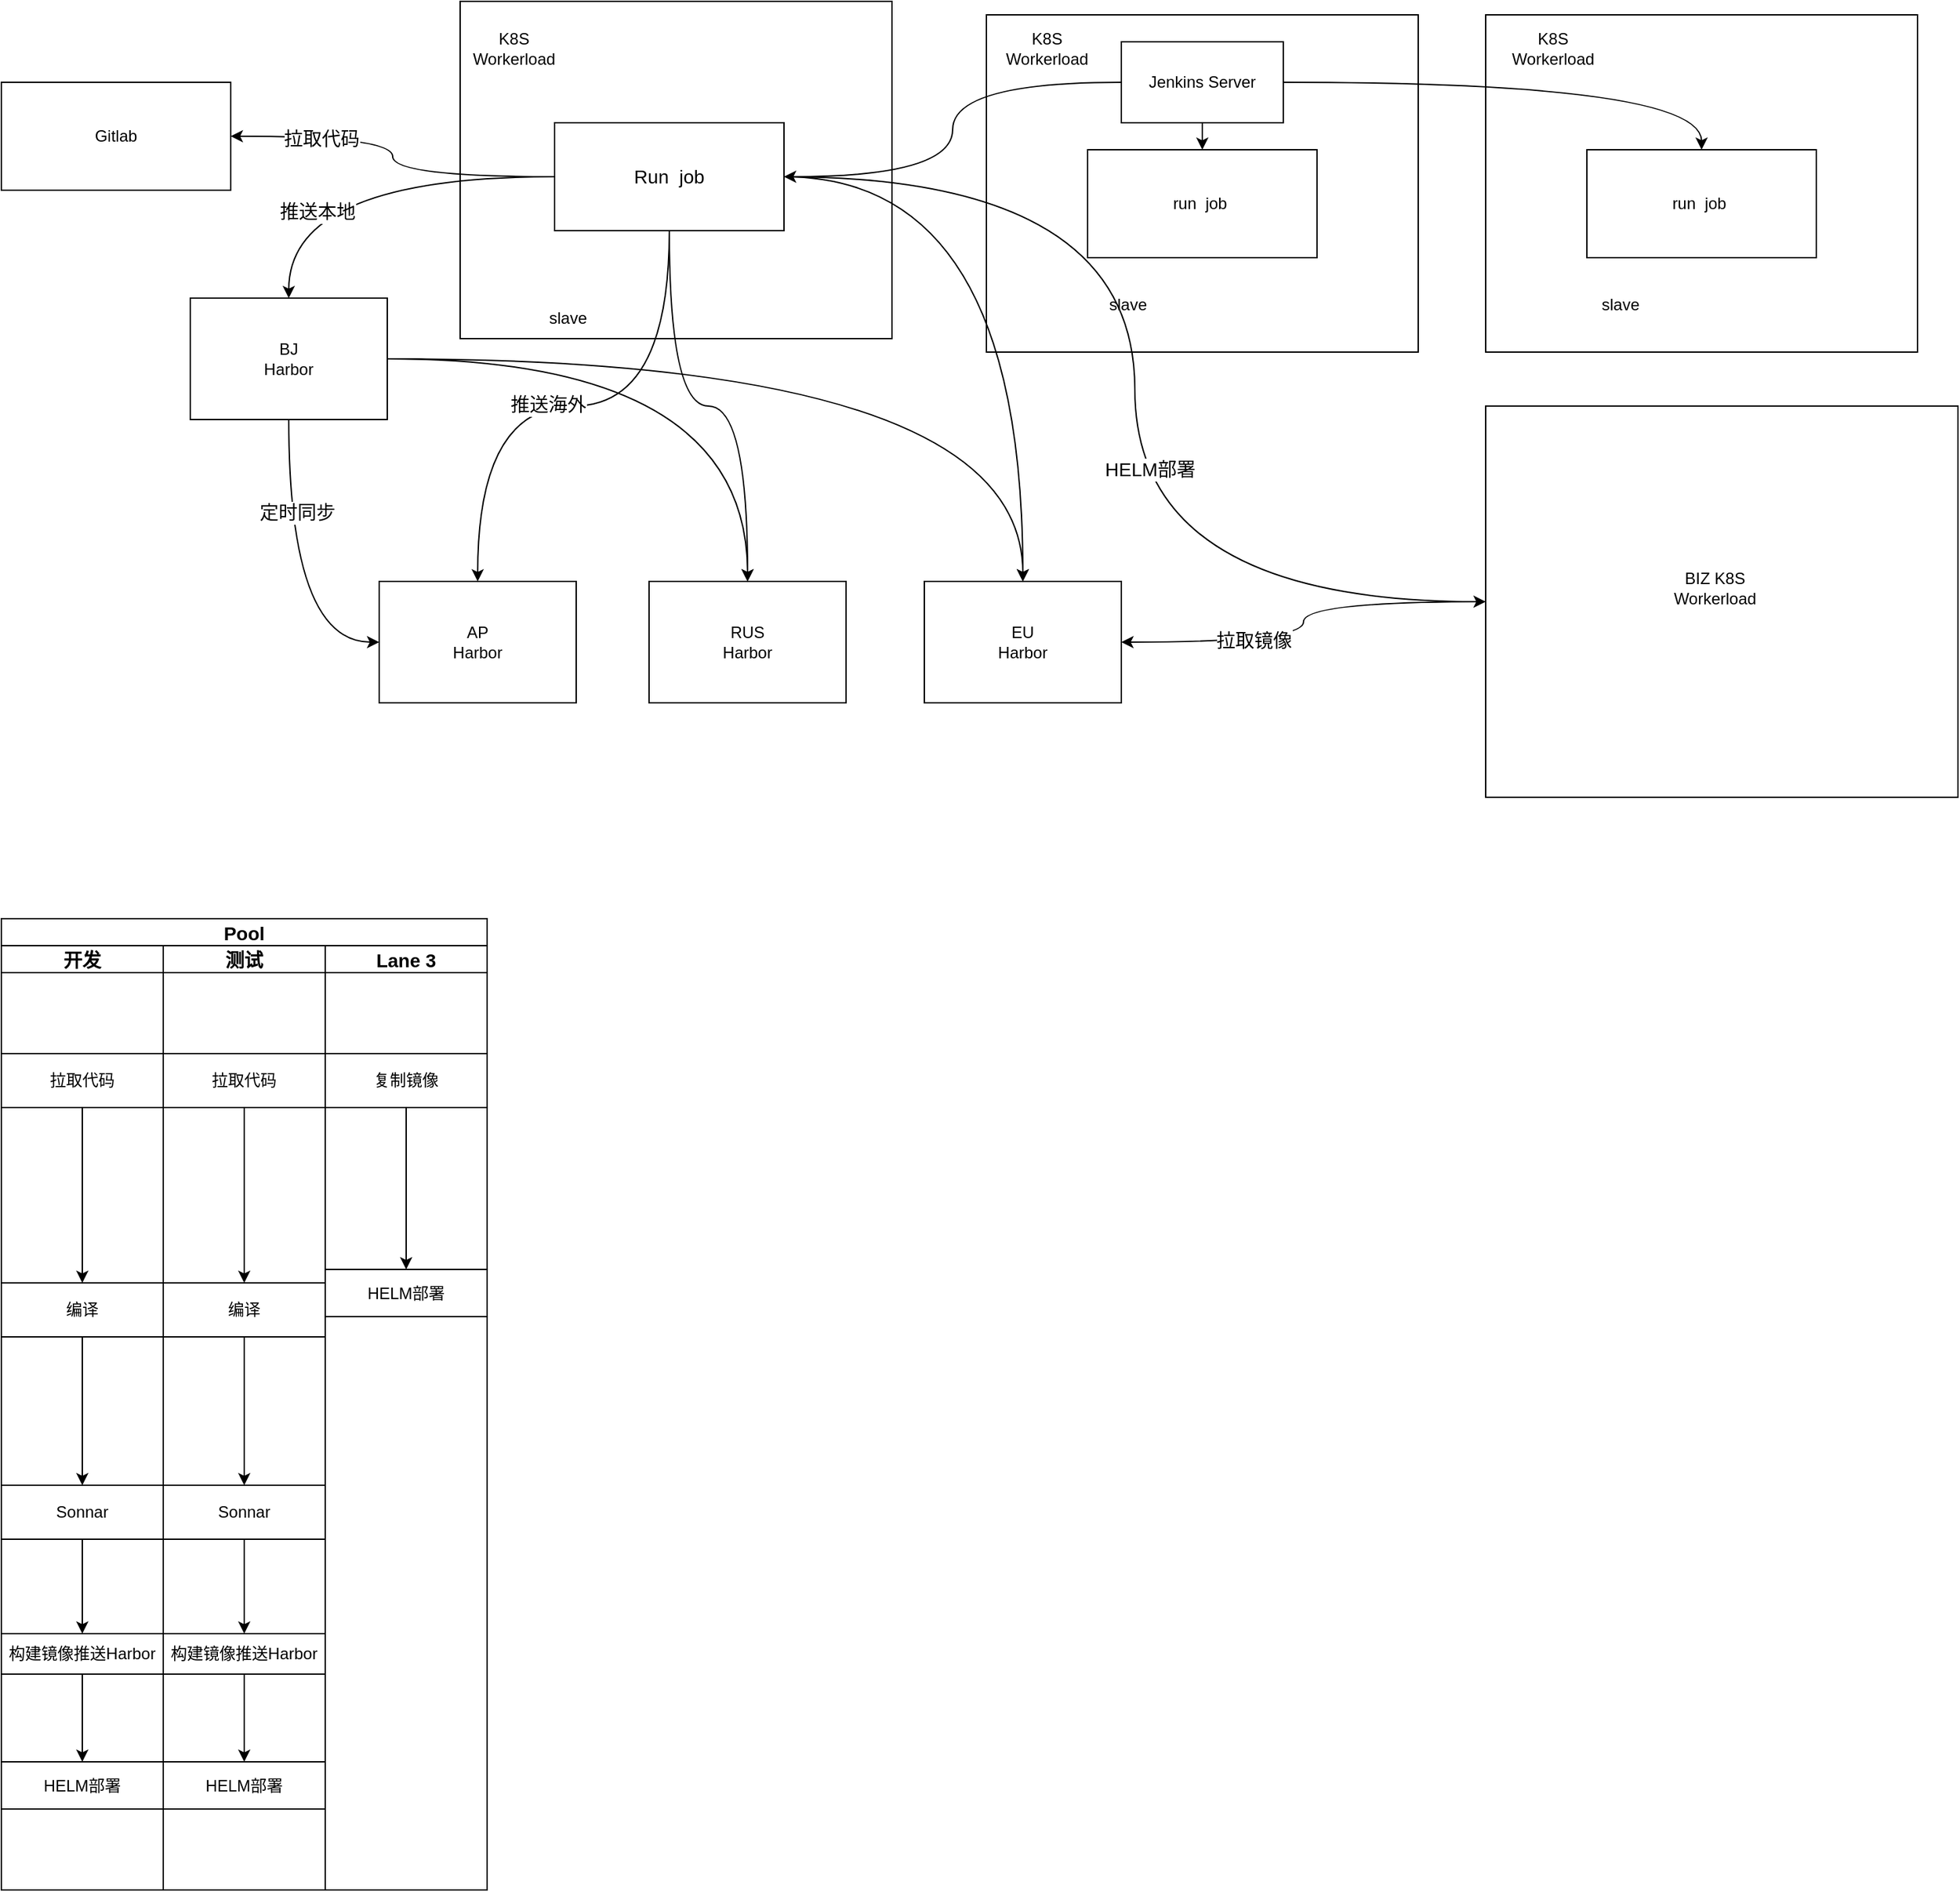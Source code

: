 <mxfile version="17.1.1" type="github">
  <diagram id="Esz6UP8cD_WsNaqR7PGb" name="第 1 页">
    <mxGraphModel dx="2249" dy="1931" grid="1" gridSize="10" guides="1" tooltips="1" connect="1" arrows="1" fold="1" page="1" pageScale="1" pageWidth="827" pageHeight="1169" math="0" shadow="0">
      <root>
        <mxCell id="0" />
        <mxCell id="1" parent="0" />
        <mxCell id="m_9wmNdz0br8FgLJNrGp-49" style="edgeStyle=orthogonalEdgeStyle;curved=1;rounded=0;orthogonalLoop=1;jettySize=auto;html=1;entryX=0;entryY=0.5;entryDx=0;entryDy=0;fontSize=14;" edge="1" parent="1" source="m_9wmNdz0br8FgLJNrGp-28" target="m_9wmNdz0br8FgLJNrGp-32">
          <mxGeometry relative="1" as="geometry" />
        </mxCell>
        <mxCell id="m_9wmNdz0br8FgLJNrGp-52" value="定时同步" style="edgeLabel;html=1;align=center;verticalAlign=middle;resizable=0;points=[];fontSize=14;" vertex="1" connectable="0" parent="m_9wmNdz0br8FgLJNrGp-49">
          <mxGeometry x="-0.405" y="6" relative="1" as="geometry">
            <mxPoint as="offset" />
          </mxGeometry>
        </mxCell>
        <mxCell id="m_9wmNdz0br8FgLJNrGp-50" style="edgeStyle=orthogonalEdgeStyle;curved=1;rounded=0;orthogonalLoop=1;jettySize=auto;html=1;fontSize=14;" edge="1" parent="1" source="m_9wmNdz0br8FgLJNrGp-28" target="m_9wmNdz0br8FgLJNrGp-33">
          <mxGeometry relative="1" as="geometry" />
        </mxCell>
        <mxCell id="m_9wmNdz0br8FgLJNrGp-51" style="edgeStyle=orthogonalEdgeStyle;curved=1;rounded=0;orthogonalLoop=1;jettySize=auto;html=1;fontSize=14;" edge="1" parent="1" source="m_9wmNdz0br8FgLJNrGp-28" target="m_9wmNdz0br8FgLJNrGp-34">
          <mxGeometry relative="1" as="geometry" />
        </mxCell>
        <mxCell id="m_9wmNdz0br8FgLJNrGp-28" value="BJ&lt;br&gt;Harbor" style="whiteSpace=wrap;html=1;rounded=0;" vertex="1" parent="1">
          <mxGeometry x="20" y="-80" width="146" height="90" as="geometry" />
        </mxCell>
        <mxCell id="m_9wmNdz0br8FgLJNrGp-15" value="" style="rounded=0;whiteSpace=wrap;html=1;" vertex="1" parent="1">
          <mxGeometry x="980" y="-290" width="320" height="250" as="geometry" />
        </mxCell>
        <mxCell id="m_9wmNdz0br8FgLJNrGp-14" value="" style="rounded=0;whiteSpace=wrap;html=1;" vertex="1" parent="1">
          <mxGeometry x="610" y="-290" width="320" height="250" as="geometry" />
        </mxCell>
        <mxCell id="m_9wmNdz0br8FgLJNrGp-9" value="" style="rounded=0;whiteSpace=wrap;html=1;" vertex="1" parent="1">
          <mxGeometry x="220" y="-300" width="320" height="250" as="geometry" />
        </mxCell>
        <mxCell id="m_9wmNdz0br8FgLJNrGp-13" style="edgeStyle=orthogonalEdgeStyle;rounded=0;orthogonalLoop=1;jettySize=auto;html=1;curved=1;" edge="1" parent="1" source="m_9wmNdz0br8FgLJNrGp-8" target="m_9wmNdz0br8FgLJNrGp-11">
          <mxGeometry relative="1" as="geometry" />
        </mxCell>
        <mxCell id="m_9wmNdz0br8FgLJNrGp-18" style="edgeStyle=orthogonalEdgeStyle;curved=1;rounded=0;orthogonalLoop=1;jettySize=auto;html=1;" edge="1" parent="1" source="m_9wmNdz0br8FgLJNrGp-8" target="m_9wmNdz0br8FgLJNrGp-16">
          <mxGeometry relative="1" as="geometry" />
        </mxCell>
        <mxCell id="m_9wmNdz0br8FgLJNrGp-19" style="edgeStyle=orthogonalEdgeStyle;curved=1;rounded=0;orthogonalLoop=1;jettySize=auto;html=1;" edge="1" parent="1" source="m_9wmNdz0br8FgLJNrGp-8" target="m_9wmNdz0br8FgLJNrGp-17">
          <mxGeometry relative="1" as="geometry" />
        </mxCell>
        <mxCell id="m_9wmNdz0br8FgLJNrGp-8" value="Jenkins Server" style="rounded=0;whiteSpace=wrap;html=1;" vertex="1" parent="1">
          <mxGeometry x="710" y="-270" width="120" height="60" as="geometry" />
        </mxCell>
        <mxCell id="m_9wmNdz0br8FgLJNrGp-10" value="K8S Workerload" style="text;html=1;strokeColor=none;fillColor=none;align=center;verticalAlign=middle;whiteSpace=wrap;rounded=0;" vertex="1" parent="1">
          <mxGeometry x="230" y="-280" width="60" height="30" as="geometry" />
        </mxCell>
        <mxCell id="m_9wmNdz0br8FgLJNrGp-29" value="" style="edgeStyle=orthogonalEdgeStyle;curved=1;rounded=0;orthogonalLoop=1;jettySize=auto;html=1;" edge="1" parent="1" source="m_9wmNdz0br8FgLJNrGp-11" target="m_9wmNdz0br8FgLJNrGp-28">
          <mxGeometry relative="1" as="geometry" />
        </mxCell>
        <mxCell id="m_9wmNdz0br8FgLJNrGp-47" value="推送本地" style="edgeLabel;html=1;align=center;verticalAlign=middle;resizable=0;points=[];fontSize=14;" vertex="1" connectable="0" parent="m_9wmNdz0br8FgLJNrGp-29">
          <mxGeometry x="0.554" y="21" relative="1" as="geometry">
            <mxPoint as="offset" />
          </mxGeometry>
        </mxCell>
        <mxCell id="m_9wmNdz0br8FgLJNrGp-31" style="edgeStyle=orthogonalEdgeStyle;curved=1;rounded=0;orthogonalLoop=1;jettySize=auto;html=1;" edge="1" parent="1" source="m_9wmNdz0br8FgLJNrGp-11" target="m_9wmNdz0br8FgLJNrGp-26">
          <mxGeometry relative="1" as="geometry" />
        </mxCell>
        <mxCell id="m_9wmNdz0br8FgLJNrGp-45" value="拉取代码" style="edgeLabel;html=1;align=center;verticalAlign=middle;resizable=0;points=[];fontSize=14;" vertex="1" connectable="0" parent="m_9wmNdz0br8FgLJNrGp-31">
          <mxGeometry x="0.503" y="2" relative="1" as="geometry">
            <mxPoint as="offset" />
          </mxGeometry>
        </mxCell>
        <mxCell id="m_9wmNdz0br8FgLJNrGp-35" value="t" style="edgeStyle=orthogonalEdgeStyle;curved=1;rounded=0;orthogonalLoop=1;jettySize=auto;html=1;" edge="1" parent="1" source="m_9wmNdz0br8FgLJNrGp-11" target="m_9wmNdz0br8FgLJNrGp-32">
          <mxGeometry relative="1" as="geometry" />
        </mxCell>
        <mxCell id="m_9wmNdz0br8FgLJNrGp-46" value="推送海外" style="edgeLabel;html=1;align=center;verticalAlign=middle;resizable=0;points=[];fontSize=14;" vertex="1" connectable="0" parent="m_9wmNdz0br8FgLJNrGp-35">
          <mxGeometry x="0.094" y="-1" relative="1" as="geometry">
            <mxPoint as="offset" />
          </mxGeometry>
        </mxCell>
        <mxCell id="m_9wmNdz0br8FgLJNrGp-36" style="edgeStyle=orthogonalEdgeStyle;curved=1;rounded=0;orthogonalLoop=1;jettySize=auto;html=1;" edge="1" parent="1" source="m_9wmNdz0br8FgLJNrGp-11" target="m_9wmNdz0br8FgLJNrGp-33">
          <mxGeometry relative="1" as="geometry" />
        </mxCell>
        <mxCell id="m_9wmNdz0br8FgLJNrGp-48" value="&lt;span style=&quot;color: rgba(0 , 0 , 0 , 0) ; font-family: monospace ; font-size: 0px ; background-color: rgb(248 , 249 , 250)&quot;&gt;%3CmxGraphModel%3E%3Croot%3E%3CmxCell%20id%3D%220%22%2F%3E%3CmxCell%20id%3D%221%22%20parent%3D%220%22%2F%3E%3CmxCell%20id%3D%222%22%20value%3D%22%E6%8E%A8%E9%80%81%E6%B5%B7%E5%A4%96%22%20style%3D%22edgeLabel%3Bhtml%3D1%3Balign%3Dcenter%3BverticalAlign%3Dmiddle%3Bresizable%3D0%3Bpoints%3D%5B%5D%3BfontSize%3D14%3B%22%20vertex%3D%221%22%20connectable%3D%220%22%20parent%3D%221%22%3E%3CmxGeometry%20x%3D%22286%22%20y%3D%229%22%20as%3D%22geometry%22%2F%3E%3C%2FmxCell%3E%3C%2Froot%3E%3C%2FmxGraphModel%3E&amp;nbsp;&lt;/span&gt;" style="edgeLabel;html=1;align=center;verticalAlign=middle;resizable=0;points=[];fontSize=14;" vertex="1" connectable="0" parent="m_9wmNdz0br8FgLJNrGp-36">
          <mxGeometry x="0.101" y="-12" relative="1" as="geometry">
            <mxPoint as="offset" />
          </mxGeometry>
        </mxCell>
        <mxCell id="m_9wmNdz0br8FgLJNrGp-37" style="edgeStyle=orthogonalEdgeStyle;curved=1;rounded=0;orthogonalLoop=1;jettySize=auto;html=1;" edge="1" parent="1" source="m_9wmNdz0br8FgLJNrGp-11" target="m_9wmNdz0br8FgLJNrGp-34">
          <mxGeometry relative="1" as="geometry" />
        </mxCell>
        <mxCell id="m_9wmNdz0br8FgLJNrGp-41" style="edgeStyle=orthogonalEdgeStyle;curved=1;rounded=0;orthogonalLoop=1;jettySize=auto;html=1;entryX=0;entryY=0.5;entryDx=0;entryDy=0;fontSize=14;" edge="1" parent="1" source="m_9wmNdz0br8FgLJNrGp-11" target="m_9wmNdz0br8FgLJNrGp-39">
          <mxGeometry relative="1" as="geometry" />
        </mxCell>
        <mxCell id="m_9wmNdz0br8FgLJNrGp-44" value="HELM部署" style="edgeLabel;html=1;align=center;verticalAlign=middle;resizable=0;points=[];fontSize=14;" vertex="1" connectable="0" parent="m_9wmNdz0br8FgLJNrGp-41">
          <mxGeometry x="0.143" y="11" relative="1" as="geometry">
            <mxPoint as="offset" />
          </mxGeometry>
        </mxCell>
        <mxCell id="m_9wmNdz0br8FgLJNrGp-11" value="&lt;font style=&quot;font-size: 14px&quot;&gt;Run&amp;nbsp; job&lt;br&gt;&lt;/font&gt;" style="rounded=0;whiteSpace=wrap;html=1;" vertex="1" parent="1">
          <mxGeometry x="290" y="-210" width="170" height="80" as="geometry" />
        </mxCell>
        <mxCell id="m_9wmNdz0br8FgLJNrGp-12" value="slave" style="text;html=1;strokeColor=none;fillColor=none;align=center;verticalAlign=middle;whiteSpace=wrap;rounded=0;" vertex="1" parent="1">
          <mxGeometry x="270" y="-80" width="60" height="30" as="geometry" />
        </mxCell>
        <mxCell id="m_9wmNdz0br8FgLJNrGp-16" value="run&amp;nbsp; job&amp;nbsp;" style="rounded=0;whiteSpace=wrap;html=1;" vertex="1" parent="1">
          <mxGeometry x="685" y="-190" width="170" height="80" as="geometry" />
        </mxCell>
        <mxCell id="m_9wmNdz0br8FgLJNrGp-17" value="run&amp;nbsp; job&amp;nbsp;" style="rounded=0;whiteSpace=wrap;html=1;" vertex="1" parent="1">
          <mxGeometry x="1055" y="-190" width="170" height="80" as="geometry" />
        </mxCell>
        <mxCell id="m_9wmNdz0br8FgLJNrGp-20" value="slave" style="text;html=1;strokeColor=none;fillColor=none;align=center;verticalAlign=middle;whiteSpace=wrap;rounded=0;" vertex="1" parent="1">
          <mxGeometry x="685" y="-90" width="60" height="30" as="geometry" />
        </mxCell>
        <mxCell id="m_9wmNdz0br8FgLJNrGp-21" value="slave" style="text;html=1;strokeColor=none;fillColor=none;align=center;verticalAlign=middle;whiteSpace=wrap;rounded=0;" vertex="1" parent="1">
          <mxGeometry x="1050" y="-90" width="60" height="30" as="geometry" />
        </mxCell>
        <mxCell id="m_9wmNdz0br8FgLJNrGp-22" value="K8S Workerload" style="text;html=1;strokeColor=none;fillColor=none;align=center;verticalAlign=middle;whiteSpace=wrap;rounded=0;" vertex="1" parent="1">
          <mxGeometry x="625" y="-280" width="60" height="30" as="geometry" />
        </mxCell>
        <mxCell id="m_9wmNdz0br8FgLJNrGp-23" value="K8S Workerload" style="text;html=1;strokeColor=none;fillColor=none;align=center;verticalAlign=middle;whiteSpace=wrap;rounded=0;" vertex="1" parent="1">
          <mxGeometry x="1000" y="-280" width="60" height="30" as="geometry" />
        </mxCell>
        <mxCell id="m_9wmNdz0br8FgLJNrGp-26" value="Gitlab" style="rounded=0;whiteSpace=wrap;html=1;" vertex="1" parent="1">
          <mxGeometry x="-120" y="-240" width="170" height="80" as="geometry" />
        </mxCell>
        <mxCell id="m_9wmNdz0br8FgLJNrGp-32" value="AP&lt;br&gt;Harbor" style="whiteSpace=wrap;html=1;rounded=0;" vertex="1" parent="1">
          <mxGeometry x="160" y="130" width="146" height="90" as="geometry" />
        </mxCell>
        <mxCell id="m_9wmNdz0br8FgLJNrGp-33" value="RUS&lt;br&gt;Harbor" style="whiteSpace=wrap;html=1;rounded=0;" vertex="1" parent="1">
          <mxGeometry x="360" y="130" width="146" height="90" as="geometry" />
        </mxCell>
        <mxCell id="m_9wmNdz0br8FgLJNrGp-34" value="EU&lt;br&gt;Harbor" style="whiteSpace=wrap;html=1;rounded=0;" vertex="1" parent="1">
          <mxGeometry x="564" y="130" width="146" height="90" as="geometry" />
        </mxCell>
        <mxCell id="m_9wmNdz0br8FgLJNrGp-42" style="edgeStyle=orthogonalEdgeStyle;curved=1;rounded=0;orthogonalLoop=1;jettySize=auto;html=1;entryX=1;entryY=0.5;entryDx=0;entryDy=0;fontSize=14;" edge="1" parent="1" source="m_9wmNdz0br8FgLJNrGp-39" target="m_9wmNdz0br8FgLJNrGp-34">
          <mxGeometry relative="1" as="geometry" />
        </mxCell>
        <mxCell id="m_9wmNdz0br8FgLJNrGp-43" value="拉取镜像" style="edgeLabel;html=1;align=center;verticalAlign=middle;resizable=0;points=[];fontSize=14;" vertex="1" connectable="0" parent="m_9wmNdz0br8FgLJNrGp-42">
          <mxGeometry x="0.348" y="-1" relative="1" as="geometry">
            <mxPoint as="offset" />
          </mxGeometry>
        </mxCell>
        <mxCell id="m_9wmNdz0br8FgLJNrGp-39" value="" style="rounded=0;whiteSpace=wrap;html=1;" vertex="1" parent="1">
          <mxGeometry x="980" width="350" height="290" as="geometry" />
        </mxCell>
        <mxCell id="m_9wmNdz0br8FgLJNrGp-40" value="BIZ K8S Workerload" style="text;html=1;strokeColor=none;fillColor=none;align=center;verticalAlign=middle;whiteSpace=wrap;rounded=0;" vertex="1" parent="1">
          <mxGeometry x="1120" y="120" width="60" height="30" as="geometry" />
        </mxCell>
        <mxCell id="m_9wmNdz0br8FgLJNrGp-55" value="Pool" style="swimlane;childLayout=stackLayout;resizeParent=1;resizeParentMax=0;startSize=20;fontSize=14;" vertex="1" parent="1">
          <mxGeometry x="-120" y="380" width="360" height="720" as="geometry" />
        </mxCell>
        <mxCell id="m_9wmNdz0br8FgLJNrGp-56" value="开发" style="swimlane;startSize=20;fontSize=14;" vertex="1" parent="m_9wmNdz0br8FgLJNrGp-55">
          <mxGeometry y="20" width="120" height="700" as="geometry" />
        </mxCell>
        <mxCell id="m_9wmNdz0br8FgLJNrGp-1" value="拉取代码" style="rounded=0;whiteSpace=wrap;html=1;" vertex="1" parent="m_9wmNdz0br8FgLJNrGp-56">
          <mxGeometry y="80" width="120" height="40" as="geometry" />
        </mxCell>
        <mxCell id="m_9wmNdz0br8FgLJNrGp-2" value="编译" style="rounded=0;whiteSpace=wrap;html=1;" vertex="1" parent="m_9wmNdz0br8FgLJNrGp-56">
          <mxGeometry y="250" width="120" height="40" as="geometry" />
        </mxCell>
        <mxCell id="m_9wmNdz0br8FgLJNrGp-3" value="" style="edgeStyle=orthogonalEdgeStyle;rounded=0;orthogonalLoop=1;jettySize=auto;html=1;" edge="1" parent="m_9wmNdz0br8FgLJNrGp-56" source="m_9wmNdz0br8FgLJNrGp-1" target="m_9wmNdz0br8FgLJNrGp-2">
          <mxGeometry relative="1" as="geometry" />
        </mxCell>
        <mxCell id="m_9wmNdz0br8FgLJNrGp-6" value="Sonnar" style="rounded=0;whiteSpace=wrap;html=1;" vertex="1" parent="m_9wmNdz0br8FgLJNrGp-56">
          <mxGeometry y="400" width="120" height="40" as="geometry" />
        </mxCell>
        <mxCell id="m_9wmNdz0br8FgLJNrGp-7" value="" style="edgeStyle=orthogonalEdgeStyle;rounded=0;orthogonalLoop=1;jettySize=auto;html=1;" edge="1" parent="m_9wmNdz0br8FgLJNrGp-56" source="m_9wmNdz0br8FgLJNrGp-2" target="m_9wmNdz0br8FgLJNrGp-6">
          <mxGeometry relative="1" as="geometry" />
        </mxCell>
        <mxCell id="m_9wmNdz0br8FgLJNrGp-60" value="" style="edgeStyle=orthogonalEdgeStyle;curved=1;rounded=0;orthogonalLoop=1;jettySize=auto;html=1;fontSize=14;" edge="1" parent="m_9wmNdz0br8FgLJNrGp-56" source="m_9wmNdz0br8FgLJNrGp-53" target="m_9wmNdz0br8FgLJNrGp-59">
          <mxGeometry relative="1" as="geometry" />
        </mxCell>
        <mxCell id="m_9wmNdz0br8FgLJNrGp-53" value="构建镜像推送Harbor" style="rounded=0;whiteSpace=wrap;html=1;" vertex="1" parent="m_9wmNdz0br8FgLJNrGp-56">
          <mxGeometry y="510" width="120" height="30" as="geometry" />
        </mxCell>
        <mxCell id="m_9wmNdz0br8FgLJNrGp-54" value="" style="edgeStyle=orthogonalEdgeStyle;curved=1;rounded=0;orthogonalLoop=1;jettySize=auto;html=1;fontSize=14;" edge="1" parent="m_9wmNdz0br8FgLJNrGp-56" source="m_9wmNdz0br8FgLJNrGp-6" target="m_9wmNdz0br8FgLJNrGp-53">
          <mxGeometry relative="1" as="geometry" />
        </mxCell>
        <mxCell id="m_9wmNdz0br8FgLJNrGp-59" value="HELM部署" style="whiteSpace=wrap;html=1;rounded=0;" vertex="1" parent="m_9wmNdz0br8FgLJNrGp-56">
          <mxGeometry y="605" width="120" height="35" as="geometry" />
        </mxCell>
        <mxCell id="m_9wmNdz0br8FgLJNrGp-57" value="测试" style="swimlane;startSize=20;fontSize=14;" vertex="1" parent="m_9wmNdz0br8FgLJNrGp-55">
          <mxGeometry x="120" y="20" width="120" height="700" as="geometry" />
        </mxCell>
        <mxCell id="m_9wmNdz0br8FgLJNrGp-61" value="拉取代码" style="rounded=0;whiteSpace=wrap;html=1;" vertex="1" parent="m_9wmNdz0br8FgLJNrGp-57">
          <mxGeometry y="80" width="120" height="40" as="geometry" />
        </mxCell>
        <mxCell id="m_9wmNdz0br8FgLJNrGp-62" value="编译" style="rounded=0;whiteSpace=wrap;html=1;" vertex="1" parent="m_9wmNdz0br8FgLJNrGp-57">
          <mxGeometry y="250" width="120" height="40" as="geometry" />
        </mxCell>
        <mxCell id="m_9wmNdz0br8FgLJNrGp-63" value="" style="edgeStyle=orthogonalEdgeStyle;rounded=0;orthogonalLoop=1;jettySize=auto;html=1;" edge="1" parent="m_9wmNdz0br8FgLJNrGp-57" source="m_9wmNdz0br8FgLJNrGp-61" target="m_9wmNdz0br8FgLJNrGp-62">
          <mxGeometry relative="1" as="geometry" />
        </mxCell>
        <mxCell id="m_9wmNdz0br8FgLJNrGp-64" value="Sonnar" style="rounded=0;whiteSpace=wrap;html=1;" vertex="1" parent="m_9wmNdz0br8FgLJNrGp-57">
          <mxGeometry y="400" width="120" height="40" as="geometry" />
        </mxCell>
        <mxCell id="m_9wmNdz0br8FgLJNrGp-65" value="" style="edgeStyle=orthogonalEdgeStyle;rounded=0;orthogonalLoop=1;jettySize=auto;html=1;" edge="1" parent="m_9wmNdz0br8FgLJNrGp-57" source="m_9wmNdz0br8FgLJNrGp-62" target="m_9wmNdz0br8FgLJNrGp-64">
          <mxGeometry relative="1" as="geometry" />
        </mxCell>
        <mxCell id="m_9wmNdz0br8FgLJNrGp-67" value="构建镜像推送Harbor" style="rounded=0;whiteSpace=wrap;html=1;" vertex="1" parent="m_9wmNdz0br8FgLJNrGp-57">
          <mxGeometry y="510" width="120" height="30" as="geometry" />
        </mxCell>
        <mxCell id="m_9wmNdz0br8FgLJNrGp-68" value="" style="edgeStyle=orthogonalEdgeStyle;curved=1;rounded=0;orthogonalLoop=1;jettySize=auto;html=1;fontSize=14;" edge="1" parent="m_9wmNdz0br8FgLJNrGp-57" source="m_9wmNdz0br8FgLJNrGp-64" target="m_9wmNdz0br8FgLJNrGp-67">
          <mxGeometry relative="1" as="geometry" />
        </mxCell>
        <mxCell id="m_9wmNdz0br8FgLJNrGp-69" value="HELM部署" style="whiteSpace=wrap;html=1;rounded=0;" vertex="1" parent="m_9wmNdz0br8FgLJNrGp-57">
          <mxGeometry y="605" width="120" height="35" as="geometry" />
        </mxCell>
        <mxCell id="m_9wmNdz0br8FgLJNrGp-66" value="" style="edgeStyle=orthogonalEdgeStyle;curved=1;rounded=0;orthogonalLoop=1;jettySize=auto;html=1;fontSize=14;" edge="1" parent="m_9wmNdz0br8FgLJNrGp-57" source="m_9wmNdz0br8FgLJNrGp-67" target="m_9wmNdz0br8FgLJNrGp-69">
          <mxGeometry relative="1" as="geometry" />
        </mxCell>
        <mxCell id="m_9wmNdz0br8FgLJNrGp-58" value="Lane 3" style="swimlane;startSize=20;fontSize=14;" vertex="1" parent="m_9wmNdz0br8FgLJNrGp-55">
          <mxGeometry x="240" y="20" width="120" height="700" as="geometry" />
        </mxCell>
        <mxCell id="m_9wmNdz0br8FgLJNrGp-77" value="HELM部署" style="whiteSpace=wrap;html=1;rounded=0;" vertex="1" parent="m_9wmNdz0br8FgLJNrGp-58">
          <mxGeometry y="240" width="120" height="35" as="geometry" />
        </mxCell>
        <mxCell id="m_9wmNdz0br8FgLJNrGp-82" style="edgeStyle=orthogonalEdgeStyle;curved=1;rounded=0;orthogonalLoop=1;jettySize=auto;html=1;fontSize=14;" edge="1" parent="m_9wmNdz0br8FgLJNrGp-58" source="m_9wmNdz0br8FgLJNrGp-81" target="m_9wmNdz0br8FgLJNrGp-77">
          <mxGeometry relative="1" as="geometry" />
        </mxCell>
        <mxCell id="m_9wmNdz0br8FgLJNrGp-81" value="复制镜像" style="rounded=0;whiteSpace=wrap;html=1;" vertex="1" parent="m_9wmNdz0br8FgLJNrGp-58">
          <mxGeometry y="80" width="120" height="40" as="geometry" />
        </mxCell>
      </root>
    </mxGraphModel>
  </diagram>
</mxfile>
